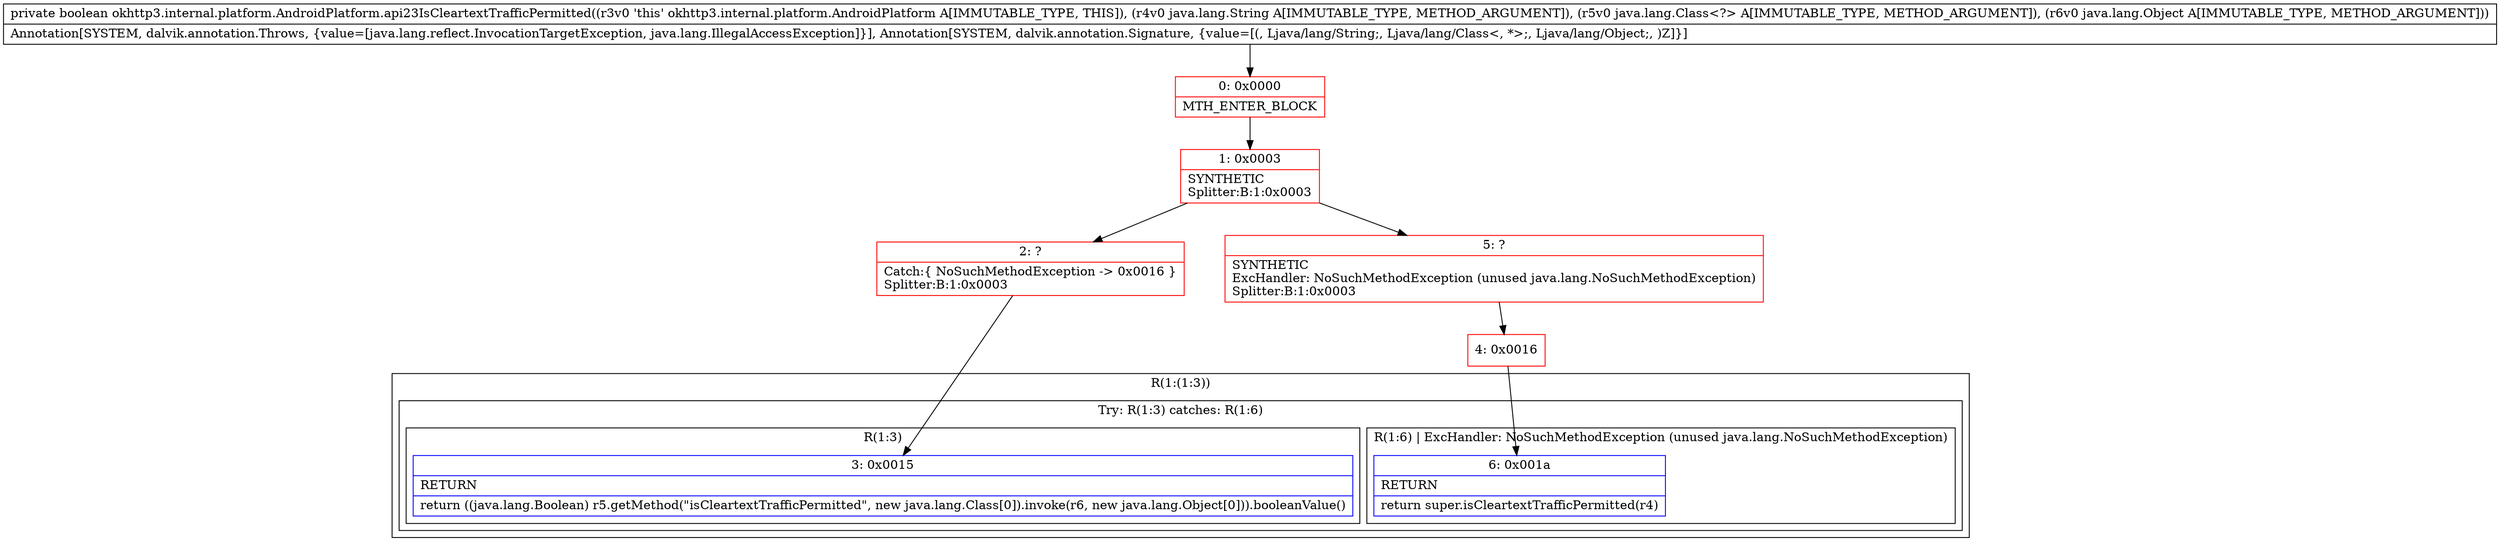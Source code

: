 digraph "CFG forokhttp3.internal.platform.AndroidPlatform.api23IsCleartextTrafficPermitted(Ljava\/lang\/String;Ljava\/lang\/Class;Ljava\/lang\/Object;)Z" {
subgraph cluster_Region_1914262226 {
label = "R(1:(1:3))";
node [shape=record,color=blue];
subgraph cluster_TryCatchRegion_969382026 {
label = "Try: R(1:3) catches: R(1:6)";
node [shape=record,color=blue];
subgraph cluster_Region_2136895687 {
label = "R(1:3)";
node [shape=record,color=blue];
Node_3 [shape=record,label="{3\:\ 0x0015|RETURN\l|return ((java.lang.Boolean) r5.getMethod(\"isCleartextTrafficPermitted\", new java.lang.Class[0]).invoke(r6, new java.lang.Object[0])).booleanValue()\l}"];
}
subgraph cluster_Region_328612808 {
label = "R(1:6) | ExcHandler: NoSuchMethodException (unused java.lang.NoSuchMethodException)\l";
node [shape=record,color=blue];
Node_6 [shape=record,label="{6\:\ 0x001a|RETURN\l|return super.isCleartextTrafficPermitted(r4)\l}"];
}
}
}
subgraph cluster_Region_328612808 {
label = "R(1:6) | ExcHandler: NoSuchMethodException (unused java.lang.NoSuchMethodException)\l";
node [shape=record,color=blue];
Node_6 [shape=record,label="{6\:\ 0x001a|RETURN\l|return super.isCleartextTrafficPermitted(r4)\l}"];
}
Node_0 [shape=record,color=red,label="{0\:\ 0x0000|MTH_ENTER_BLOCK\l}"];
Node_1 [shape=record,color=red,label="{1\:\ 0x0003|SYNTHETIC\lSplitter:B:1:0x0003\l}"];
Node_2 [shape=record,color=red,label="{2\:\ ?|Catch:\{ NoSuchMethodException \-\> 0x0016 \}\lSplitter:B:1:0x0003\l}"];
Node_4 [shape=record,color=red,label="{4\:\ 0x0016}"];
Node_5 [shape=record,color=red,label="{5\:\ ?|SYNTHETIC\lExcHandler: NoSuchMethodException (unused java.lang.NoSuchMethodException)\lSplitter:B:1:0x0003\l}"];
MethodNode[shape=record,label="{private boolean okhttp3.internal.platform.AndroidPlatform.api23IsCleartextTrafficPermitted((r3v0 'this' okhttp3.internal.platform.AndroidPlatform A[IMMUTABLE_TYPE, THIS]), (r4v0 java.lang.String A[IMMUTABLE_TYPE, METHOD_ARGUMENT]), (r5v0 java.lang.Class\<?\> A[IMMUTABLE_TYPE, METHOD_ARGUMENT]), (r6v0 java.lang.Object A[IMMUTABLE_TYPE, METHOD_ARGUMENT]))  | Annotation[SYSTEM, dalvik.annotation.Throws, \{value=[java.lang.reflect.InvocationTargetException, java.lang.IllegalAccessException]\}], Annotation[SYSTEM, dalvik.annotation.Signature, \{value=[(, Ljava\/lang\/String;, Ljava\/lang\/Class\<, *\>;, Ljava\/lang\/Object;, )Z]\}]\l}"];
MethodNode -> Node_0;
Node_0 -> Node_1;
Node_1 -> Node_2;
Node_1 -> Node_5;
Node_2 -> Node_3;
Node_4 -> Node_6;
Node_5 -> Node_4;
}

